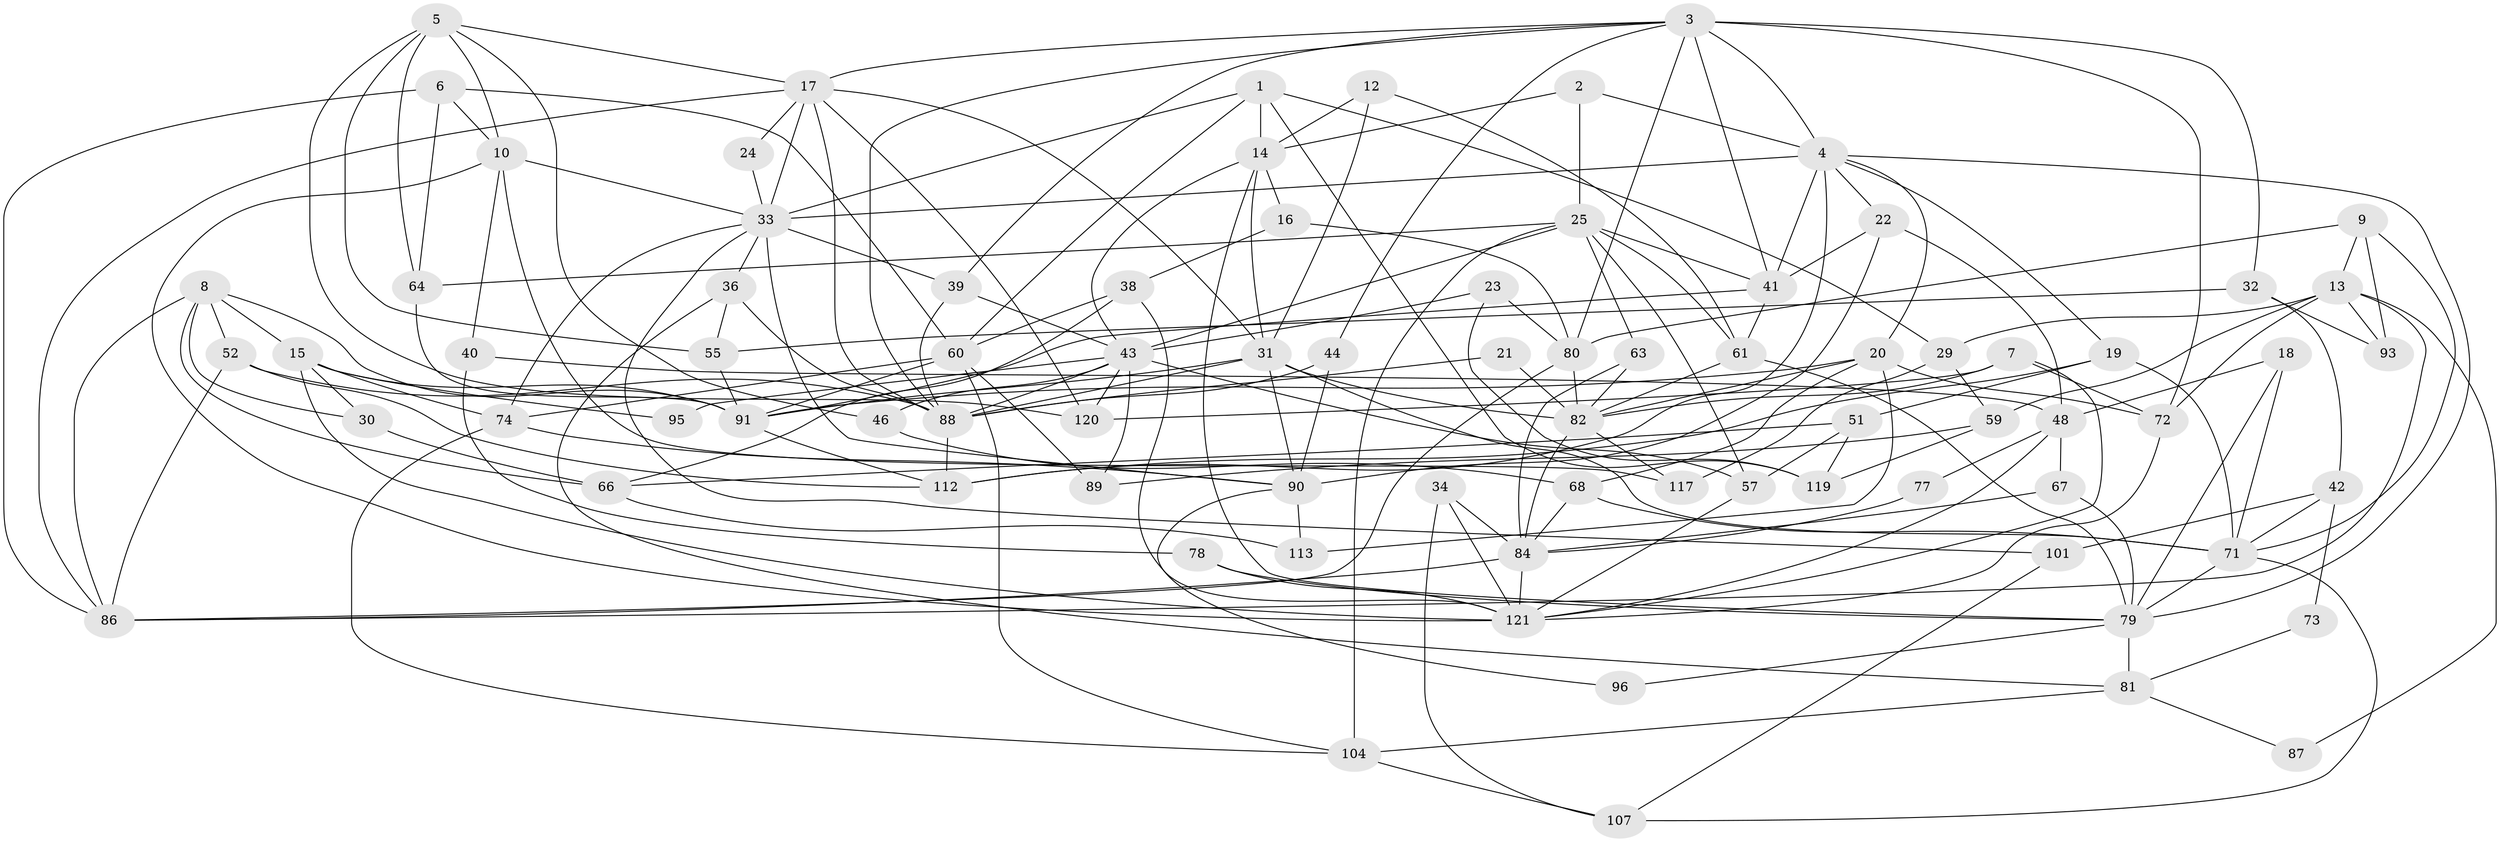 // Generated by graph-tools (version 1.1) at 2025/23/03/03/25 07:23:58]
// undirected, 81 vertices, 200 edges
graph export_dot {
graph [start="1"]
  node [color=gray90,style=filled];
  1 [super="+108"];
  2;
  3 [super="+53"];
  4 [super="+58"];
  5 [super="+50"];
  6 [super="+35"];
  7 [super="+76"];
  8 [super="+11"];
  9 [super="+26"];
  10 [super="+109"];
  12 [super="+62"];
  13 [super="+28"];
  14 [super="+124"];
  15 [super="+116"];
  16;
  17 [super="+65"];
  18;
  19 [super="+27"];
  20 [super="+37"];
  21;
  22;
  23;
  24;
  25 [super="+114"];
  29;
  30;
  31 [super="+47"];
  32 [super="+99"];
  33 [super="+70"];
  34;
  36;
  38;
  39 [super="+54"];
  40 [super="+115"];
  41 [super="+49"];
  42;
  43 [super="+45"];
  44;
  46;
  48 [super="+56"];
  51;
  52 [super="+69"];
  55;
  57 [super="+103"];
  59;
  60 [super="+100"];
  61 [super="+75"];
  63 [super="+85"];
  64;
  66;
  67;
  68;
  71 [super="+110"];
  72 [super="+118"];
  73;
  74 [super="+97"];
  77;
  78;
  79 [super="+83"];
  80;
  81;
  82 [super="+94"];
  84 [super="+102"];
  86 [super="+98"];
  87;
  88 [super="+105"];
  89;
  90 [super="+92"];
  91 [super="+111"];
  93;
  95;
  96;
  101;
  104 [super="+106"];
  107;
  112;
  113;
  117;
  119 [super="+123"];
  120;
  121 [super="+122"];
  1 -- 14;
  1 -- 29;
  1 -- 33;
  1 -- 119;
  1 -- 60;
  2 -- 14;
  2 -- 4;
  2 -- 25;
  3 -- 32 [weight=2];
  3 -- 39;
  3 -- 80;
  3 -- 4;
  3 -- 44;
  3 -- 88;
  3 -- 41;
  3 -- 17;
  3 -- 72;
  4 -- 19;
  4 -- 22;
  4 -- 41;
  4 -- 112;
  4 -- 20;
  4 -- 79;
  4 -- 33;
  5 -- 17;
  5 -- 55;
  5 -- 10;
  5 -- 64;
  5 -- 120;
  5 -- 46;
  6 -- 64;
  6 -- 60;
  6 -- 86;
  6 -- 10;
  7 -- 120;
  7 -- 121;
  7 -- 82;
  7 -- 72;
  8 -- 86;
  8 -- 52;
  8 -- 66;
  8 -- 30;
  8 -- 91;
  8 -- 15;
  9 -- 93;
  9 -- 80;
  9 -- 13;
  9 -- 71;
  10 -- 121;
  10 -- 40;
  10 -- 117;
  10 -- 33;
  12 -- 31;
  12 -- 14;
  12 -- 61;
  13 -- 29;
  13 -- 86;
  13 -- 87;
  13 -- 93;
  13 -- 59;
  13 -- 72;
  14 -- 31;
  14 -- 43;
  14 -- 79;
  14 -- 16;
  15 -- 30;
  15 -- 91;
  15 -- 95;
  15 -- 121;
  15 -- 74;
  16 -- 80;
  16 -- 38;
  17 -- 33;
  17 -- 31;
  17 -- 120;
  17 -- 86;
  17 -- 24;
  17 -- 88;
  18 -- 71;
  18 -- 48;
  18 -- 79;
  19 -- 112;
  19 -- 51;
  19 -- 71 [weight=2];
  20 -- 68;
  20 -- 72;
  20 -- 113;
  20 -- 82;
  20 -- 91;
  21 -- 88;
  21 -- 82;
  22 -- 48;
  22 -- 90;
  22 -- 41;
  23 -- 119;
  23 -- 80;
  23 -- 43;
  24 -- 33;
  25 -- 61;
  25 -- 64;
  25 -- 43;
  25 -- 57;
  25 -- 41;
  25 -- 63;
  25 -- 104;
  29 -- 59;
  29 -- 117;
  30 -- 66;
  31 -- 82;
  31 -- 71;
  31 -- 90;
  31 -- 88;
  31 -- 91;
  32 -- 42;
  32 -- 55;
  32 -- 93;
  33 -- 74;
  33 -- 101;
  33 -- 36;
  33 -- 39;
  33 -- 90;
  34 -- 107;
  34 -- 121;
  34 -- 84;
  36 -- 55;
  36 -- 81;
  36 -- 88;
  38 -- 121;
  38 -- 66;
  38 -- 60;
  39 -- 88;
  39 -- 43;
  40 -- 48;
  40 -- 78;
  41 -- 91;
  41 -- 61;
  42 -- 71;
  42 -- 101;
  42 -- 73;
  43 -- 46;
  43 -- 89;
  43 -- 95;
  43 -- 120;
  43 -- 57;
  43 -- 88;
  44 -- 90;
  44 -- 88;
  46 -- 68;
  48 -- 67;
  48 -- 77;
  48 -- 121;
  51 -- 66;
  51 -- 119 [weight=2];
  51 -- 57;
  52 -- 112;
  52 -- 88;
  52 -- 86;
  55 -- 91;
  57 -- 121;
  59 -- 89;
  59 -- 119;
  60 -- 74;
  60 -- 89 [weight=2];
  60 -- 91 [weight=2];
  60 -- 104;
  61 -- 79;
  61 -- 82;
  63 -- 84;
  63 -- 82;
  64 -- 91;
  66 -- 113;
  67 -- 84;
  67 -- 79;
  68 -- 71;
  68 -- 84;
  71 -- 79;
  71 -- 107;
  72 -- 121;
  73 -- 81;
  74 -- 104;
  74 -- 90;
  77 -- 84;
  78 -- 79;
  78 -- 121;
  79 -- 96;
  79 -- 81;
  80 -- 86;
  80 -- 82;
  81 -- 87;
  81 -- 104;
  82 -- 117;
  82 -- 84;
  84 -- 121;
  84 -- 86;
  88 -- 112;
  90 -- 96;
  90 -- 113;
  91 -- 112;
  101 -- 107;
  104 -- 107;
}
